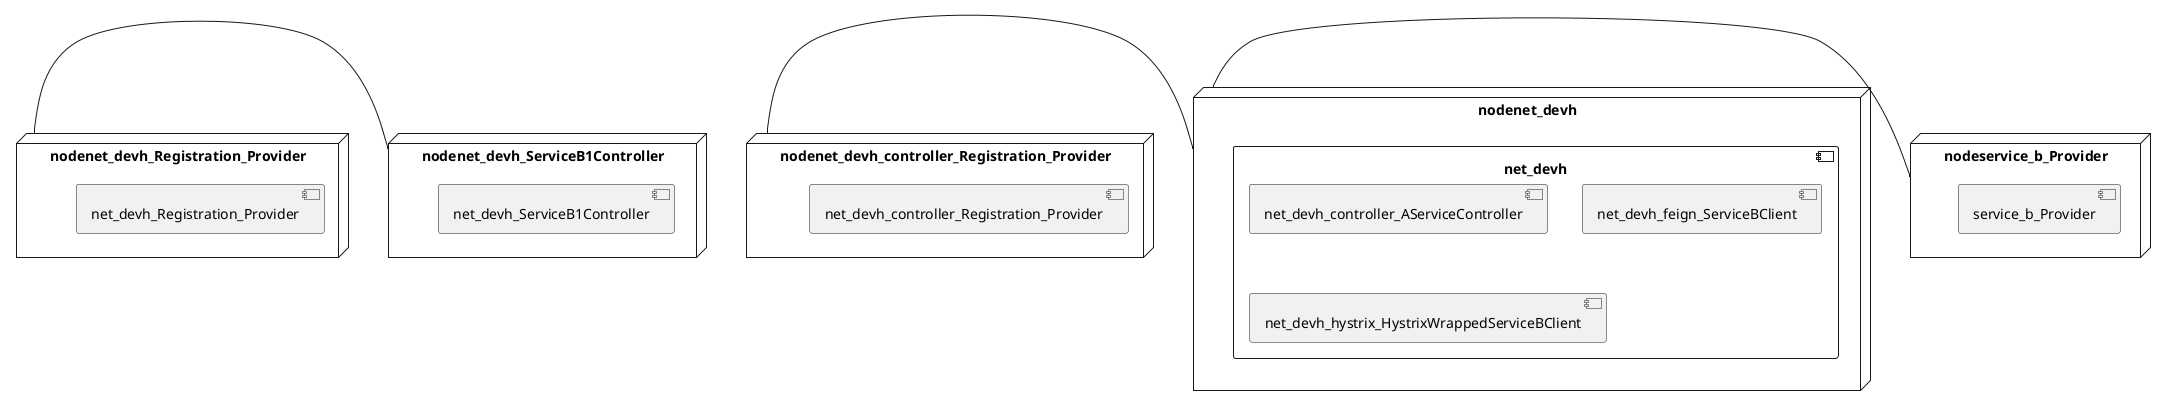 @startuml
skinparam fixCircleLabelOverlapping true
skinparam componentStyle uml2
node nodenet_devh {
component net_devh {
[net_devh_controller_AServiceController] [[yidongnan-spring-cloud-netflix-example.system#_xWKCEDf0Ee-eHIIxzlA9jQ]]
[net_devh_feign_ServiceBClient] [[yidongnan-spring-cloud-netflix-example.system#_xWKCEDf0Ee-eHIIxzlA9jQ]]
[net_devh_hystrix_HystrixWrappedServiceBClient] [[yidongnan-spring-cloud-netflix-example.system#_xWKCEDf0Ee-eHIIxzlA9jQ]]
}
}
node nodenet_devh_Registration_Provider {
[net_devh_Registration_Provider] [[yidongnan-spring-cloud-netflix-example.system#_xWKCEDf0Ee-eHIIxzlA9jQ]]
}
node nodenet_devh_ServiceB1Controller {
[net_devh_ServiceB1Controller] [[yidongnan-spring-cloud-netflix-example.system#_xWKCEDf0Ee-eHIIxzlA9jQ]]
}
node nodenet_devh_controller_Registration_Provider {
[net_devh_controller_Registration_Provider] [[yidongnan-spring-cloud-netflix-example.system#_xWKCEDf0Ee-eHIIxzlA9jQ]]
}
node nodeservice_b_Provider {
[service_b_Provider] [[yidongnan-spring-cloud-netflix-example.system#_xWKCEDf0Ee-eHIIxzlA9jQ]]
}
[nodenet_devh_Registration_Provider] - [nodenet_devh_ServiceB1Controller]
[nodenet_devh_controller_Registration_Provider] - [nodenet_devh]
[nodeservice_b_Provider] - [nodenet_devh]

@enduml
